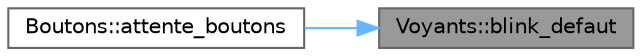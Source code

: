 digraph "Voyants::blink_defaut"
{
 // LATEX_PDF_SIZE
  bgcolor="transparent";
  edge [fontname=Helvetica,fontsize=10,labelfontname=Helvetica,labelfontsize=10];
  node [fontname=Helvetica,fontsize=10,shape=box,height=0.2,width=0.4];
  rankdir="RL";
  Node1 [id="Node000001",label="Voyants::blink_defaut",height=0.2,width=0.4,color="gray40", fillcolor="grey60", style="filled", fontcolor="black",tooltip="méthode qui permet de clignoter le voyant defaut"];
  Node1 -> Node2 [id="edge3_Node000001_Node000002",dir="back",color="steelblue1",style="solid",tooltip=" "];
  Node2 [id="Node000002",label="Boutons::attente_boutons",height=0.2,width=0.4,color="grey40", fillcolor="white", style="filled",URL="$class_boutons.html#a08e9eca35634aecaad91df7c92557046",tooltip="méthode qui renvoie le status du bouton charge dans une durée définie par temps"];
}
